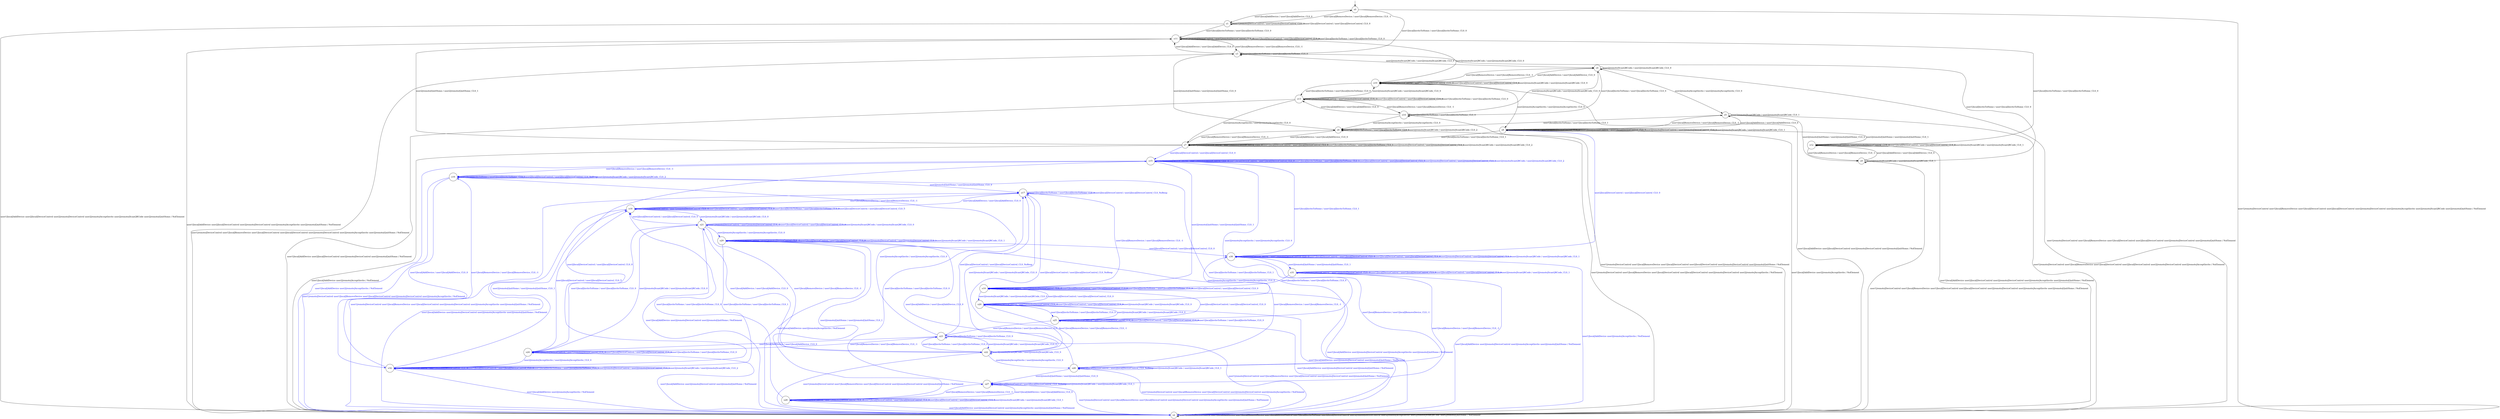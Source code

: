 digraph g {

	s0 [shape="circle" label="s0"];
	s1 [shape="circle" label="s1"];
	s2 [shape="circle" label="s2"];
	s3 [shape="circle" label="s3"];
	s4 [shape="circle" label="s4"];
	s5 [shape="circle" label="s5"];
	s6 [shape="circle" label="s6"];
	s7 [shape="circle" label="s7"];
	s8 [shape="circle" label="s8"];
	s9 [shape="circle" label="s9"];
	s10 [shape="circle" label="s10"];
	s11 [shape="circle" label="s11"];
	s12 [shape="circle" label="s12"];
	s13 [shape="circle" label="s13"];
	s14 [shape="circle" label="s14"];
	s15 [shape="circle" label="s15"];
	s16 [shape="circle" label="s16"];
	s17 [shape="circle" label="s17"];
	s18 [shape="circle" label="s18"];
	s19 [shape="circle" label="s19"];
	s20 [shape="circle" label="s20"];
	s21 [shape="circle" label="s21"];
	s22 [shape="circle" label="s22"];
	s23 [shape="circle" label="s23"];
	s24 [shape="circle" label="s24"];
	s25 [shape="circle" label="s25"];
	s26 [shape="circle" label="s26"];
	s27 [shape="circle" label="s27"];
	s28 [shape="circle" label="s28"];
	s29 [shape="circle" label="s29"];
	s30 [shape="circle" label="s30"];
	s31 [shape="circle" label="s31"];
	s32 [shape="circle" label="s32"];
	s0 -> s2 [label="user1|remote|DeviceControl user1|local|RemoveDevice user1|local|DeviceControl user2|local|DeviceControl user2|remote|DeviceControl user2|remote|AcceptInvite user2|remote|ScanQRCode user2|remote|QuitHome / NoElement", color="black", fontcolor="black"];
	s0 -> s1 [label="user1|local|AddDevice / user1|local|AddDevice_CLS_0", color="black", fontcolor="black"];
	s0 -> s3 [label="user1|local|InviteToHome / user1|local|InviteToHome_CLS_0", color="black", fontcolor="black"];
	s1 -> s1 [label="user1|remote|DeviceControl / user1|remote|DeviceControl_CLS_-1", color="black", fontcolor="black"];
	s1 -> s1 [label="user1|local|DeviceControl / user1|local|DeviceControl_CLS_0", color="black", fontcolor="black"];
	s1 -> s2 [label="user1|local|AddDevice user2|local|DeviceControl user2|remote|DeviceControl user2|remote|AcceptInvite user2|remote|ScanQRCode user2|remote|QuitHome / NoElement", color="black", fontcolor="black"];
	s1 -> s0 [label="user1|local|RemoveDevice / user1|local|RemoveDevice_CLS_-1", color="black", fontcolor="black"];
	s1 -> s11 [label="user1|local|InviteToHome / user1|local|InviteToHome_CLS_0", color="black", fontcolor="black"];
	s2 -> s2 [label="user1|remote|DeviceControl user1|local|AddDevice user1|local|RemoveDevice user1|local|DeviceControl user1|local|InviteToHome user2|local|DeviceControl user2|remote|DeviceControl user2|remote|AcceptInvite user2|remote|ScanQRCode user2|remote|QuitHome / NoElement", color="black", fontcolor="black"];
	s3 -> s2 [label="user1|remote|DeviceControl user1|local|RemoveDevice user1|local|DeviceControl user2|local|DeviceControl user2|remote|DeviceControl user2|remote|AcceptInvite user2|remote|QuitHome / NoElement", color="black", fontcolor="black"];
	s3 -> s11 [label="user1|local|AddDevice / user1|local|AddDevice_CLS_0", color="black", fontcolor="black"];
	s3 -> s3 [label="user1|local|InviteToHome / user1|local|InviteToHome_CLS_0", color="black", fontcolor="black"];
	s3 -> s4 [label="user2|remote|ScanQRCode / user2|remote|ScanQRCode_CLS_0", color="black", fontcolor="black"];
	s4 -> s2 [label="user1|remote|DeviceControl user1|local|RemoveDevice user1|local|DeviceControl user2|local|DeviceControl user2|remote|DeviceControl user2|remote|QuitHome / NoElement", color="black", fontcolor="black"];
	s4 -> s10 [label="user1|local|AddDevice / user1|local|AddDevice_CLS_0", color="black", fontcolor="black"];
	s4 -> s14 [label="user1|local|InviteToHome / user1|local|InviteToHome_CLS_0", color="black", fontcolor="black"];
	s4 -> s5 [label="user2|remote|AcceptInvite / user2|remote|AcceptInvite_CLS_0", color="black", fontcolor="black"];
	s4 -> s4 [label="user2|remote|ScanQRCode / user2|remote|ScanQRCode_CLS_0", color="black", fontcolor="black"];
	s5 -> s2 [label="user1|remote|DeviceControl user1|local|RemoveDevice user1|local|DeviceControl user2|local|DeviceControl user2|remote|DeviceControl user2|remote|AcceptInvite / NoElement", color="black", fontcolor="black"];
	s5 -> s8 [label="user1|local|AddDevice / user1|local|AddDevice_CLS_0", color="black", fontcolor="black"];
	s5 -> s6 [label="user1|local|InviteToHome / user1|local|InviteToHome_CLS_1", color="black", fontcolor="black"];
	s5 -> s5 [label="user2|remote|ScanQRCode / user2|remote|ScanQRCode_CLS_1", color="black", fontcolor="black"];
	s5 -> s9 [label="user2|remote|QuitHome / user2|remote|QuitHome_CLS_0", color="black", fontcolor="black"];
	s6 -> s2 [label="user1|remote|DeviceControl user1|local|RemoveDevice user1|local|DeviceControl user2|local|DeviceControl user2|remote|DeviceControl user2|remote|AcceptInvite / NoElement", color="black", fontcolor="black"];
	s6 -> s7 [label="user1|local|AddDevice / user1|local|AddDevice_CLS_0", color="black", fontcolor="black"];
	s6 -> s6 [label="user1|local|InviteToHome / user1|local|InviteToHome_CLS_1", color="black", fontcolor="black"];
	s6 -> s6 [label="user2|remote|ScanQRCode / user2|remote|ScanQRCode_CLS_2", color="black", fontcolor="black"];
	s6 -> s3 [label="user2|remote|QuitHome / user2|remote|QuitHome_CLS_0", color="black", fontcolor="black"];
	s7 -> s7 [label="user1|remote|DeviceControl / user1|remote|DeviceControl_CLS_-1", color="black", fontcolor="black"];
	s7 -> s7 [label="user1|local|DeviceControl / user1|local|DeviceControl_CLS_0", color="black", fontcolor="black"];
	s7 -> s7 [label="user1|local|InviteToHome / user1|local|InviteToHome_CLS_1", color="black", fontcolor="black"];
	s7 -> s7 [label="user2|remote|DeviceControl / user2|remote|DeviceControl_CLS_1", color="black", fontcolor="black"];
	s7 -> s7 [label="user2|remote|ScanQRCode / user2|remote|ScanQRCode_CLS_2", color="black", fontcolor="black"];
	s7 -> s2 [label="user1|local|AddDevice user2|remote|AcceptInvite / NoElement", color="black", fontcolor="black"];
	s7 -> s6 [label="user1|local|RemoveDevice / user1|local|RemoveDevice_CLS_-1", color="black", fontcolor="black"];
	s7 -> s15 [label="user2|local|DeviceControl / user2|local|DeviceControl_CLS_0", color="blue", fontcolor="blue"];
	s7 -> s11 [label="user2|remote|QuitHome / user2|remote|QuitHome_CLS_1", color="black", fontcolor="black"];
	s8 -> s8 [label="user1|remote|DeviceControl / user1|remote|DeviceControl_CLS_-1", color="black", fontcolor="black"];
	s8 -> s8 [label="user1|local|DeviceControl / user1|local|DeviceControl_CLS_0", color="black", fontcolor="black"];
	s8 -> s8 [label="user2|remote|DeviceControl / user2|remote|DeviceControl_CLS_1", color="black", fontcolor="black"];
	s8 -> s8 [label="user2|remote|ScanQRCode / user2|remote|ScanQRCode_CLS_1", color="black", fontcolor="black"];
	s8 -> s2 [label="user1|local|AddDevice user2|remote|AcceptInvite / NoElement", color="black", fontcolor="black"];
	s8 -> s5 [label="user1|local|RemoveDevice / user1|local|RemoveDevice_CLS_-1", color="black", fontcolor="black"];
	s8 -> s7 [label="user1|local|InviteToHome / user1|local|InviteToHome_CLS_1", color="black", fontcolor="black"];
	s8 -> s30 [label="user2|local|DeviceControl / user2|local|DeviceControl_CLS_0", color="blue", fontcolor="blue"];
	s8 -> s12 [label="user2|remote|QuitHome / user2|remote|QuitHome_CLS_1", color="black", fontcolor="black"];
	s9 -> s2 [label="user1|remote|DeviceControl user1|local|RemoveDevice user1|local|DeviceControl user2|local|DeviceControl user2|remote|DeviceControl user2|remote|AcceptInvite user2|remote|QuitHome / NoElement", color="black", fontcolor="black"];
	s9 -> s12 [label="user1|local|AddDevice / user1|local|AddDevice_CLS_0", color="black", fontcolor="black"];
	s9 -> s3 [label="user1|local|InviteToHome / user1|local|InviteToHome_CLS_0", color="black", fontcolor="black"];
	s9 -> s9 [label="user2|remote|ScanQRCode / user2|remote|ScanQRCode_CLS_1", color="black", fontcolor="black"];
	s10 -> s10 [label="user1|remote|DeviceControl / user1|remote|DeviceControl_CLS_-1", color="black", fontcolor="black"];
	s10 -> s10 [label="user1|local|DeviceControl / user1|local|DeviceControl_CLS_0", color="black", fontcolor="black"];
	s10 -> s10 [label="user2|remote|ScanQRCode / user2|remote|ScanQRCode_CLS_0", color="black", fontcolor="black"];
	s10 -> s2 [label="user1|local|AddDevice user2|local|DeviceControl user2|remote|DeviceControl user2|remote|QuitHome / NoElement", color="black", fontcolor="black"];
	s10 -> s4 [label="user1|local|RemoveDevice / user1|local|RemoveDevice_CLS_-1", color="black", fontcolor="black"];
	s10 -> s13 [label="user1|local|InviteToHome / user1|local|InviteToHome_CLS_0", color="black", fontcolor="black"];
	s10 -> s8 [label="user2|remote|AcceptInvite / user2|remote|AcceptInvite_CLS_0", color="black", fontcolor="black"];
	s11 -> s11 [label="user1|remote|DeviceControl / user1|remote|DeviceControl_CLS_-1", color="black", fontcolor="black"];
	s11 -> s11 [label="user1|local|DeviceControl / user1|local|DeviceControl_CLS_0", color="black", fontcolor="black"];
	s11 -> s11 [label="user1|local|InviteToHome / user1|local|InviteToHome_CLS_0", color="black", fontcolor="black"];
	s11 -> s2 [label="user1|local|AddDevice user2|local|DeviceControl user2|remote|DeviceControl user2|remote|AcceptInvite user2|remote|QuitHome / NoElement", color="black", fontcolor="black"];
	s11 -> s3 [label="user1|local|RemoveDevice / user1|local|RemoveDevice_CLS_-1", color="black", fontcolor="black"];
	s11 -> s10 [label="user2|remote|ScanQRCode / user2|remote|ScanQRCode_CLS_0", color="black", fontcolor="black"];
	s12 -> s12 [label="user1|remote|DeviceControl / user1|remote|DeviceControl_CLS_-1", color="black", fontcolor="black"];
	s12 -> s12 [label="user1|local|DeviceControl / user1|local|DeviceControl_CLS_0", color="black", fontcolor="black"];
	s12 -> s12 [label="user2|remote|ScanQRCode / user2|remote|ScanQRCode_CLS_1", color="black", fontcolor="black"];
	s12 -> s2 [label="user1|local|AddDevice user2|local|DeviceControl user2|remote|DeviceControl user2|remote|AcceptInvite user2|remote|QuitHome / NoElement", color="black", fontcolor="black"];
	s12 -> s9 [label="user1|local|RemoveDevice / user1|local|RemoveDevice_CLS_-1", color="black", fontcolor="black"];
	s12 -> s11 [label="user1|local|InviteToHome / user1|local|InviteToHome_CLS_0", color="black", fontcolor="black"];
	s13 -> s13 [label="user1|remote|DeviceControl / user1|remote|DeviceControl_CLS_-1", color="black", fontcolor="black"];
	s13 -> s13 [label="user1|local|DeviceControl / user1|local|DeviceControl_CLS_0", color="black", fontcolor="black"];
	s13 -> s13 [label="user1|local|InviteToHome / user1|local|InviteToHome_CLS_0", color="black", fontcolor="black"];
	s13 -> s2 [label="user1|local|AddDevice user2|local|DeviceControl user2|remote|DeviceControl user2|remote|QuitHome / NoElement", color="black", fontcolor="black"];
	s13 -> s14 [label="user1|local|RemoveDevice / user1|local|RemoveDevice_CLS_-1", color="black", fontcolor="black"];
	s13 -> s7 [label="user2|remote|AcceptInvite / user2|remote|AcceptInvite_CLS_0", color="black", fontcolor="black"];
	s13 -> s10 [label="user2|remote|ScanQRCode / user2|remote|ScanQRCode_CLS_0", color="black", fontcolor="black"];
	s14 -> s2 [label="user1|remote|DeviceControl user1|local|RemoveDevice user1|local|DeviceControl user2|local|DeviceControl user2|remote|DeviceControl user2|remote|QuitHome / NoElement", color="black", fontcolor="black"];
	s14 -> s13 [label="user1|local|AddDevice / user1|local|AddDevice_CLS_0", color="black", fontcolor="black"];
	s14 -> s14 [label="user1|local|InviteToHome / user1|local|InviteToHome_CLS_0", color="black", fontcolor="black"];
	s14 -> s6 [label="user2|remote|AcceptInvite / user2|remote|AcceptInvite_CLS_0", color="black", fontcolor="black"];
	s14 -> s4 [label="user2|remote|ScanQRCode / user2|remote|ScanQRCode_CLS_0", color="black", fontcolor="black"];
	s15 -> s15 [label="user1|remote|DeviceControl / user1|remote|DeviceControl_CLS_-1", color="blue", fontcolor="blue"];
	s15 -> s15 [label="user1|local|DeviceControl / user1|local|DeviceControl_CLS_0", color="blue", fontcolor="blue"];
	s15 -> s15 [label="user1|local|InviteToHome / user1|local|InviteToHome_CLS_1", color="blue", fontcolor="blue"];
	s15 -> s15 [label="user2|local|DeviceControl / user2|local|DeviceControl_CLS_0", color="blue", fontcolor="blue"];
	s15 -> s15 [label="user2|remote|DeviceControl / user2|remote|DeviceControl_CLS_1", color="blue", fontcolor="blue"];
	s15 -> s15 [label="user2|remote|ScanQRCode / user2|remote|ScanQRCode_CLS_2", color="blue", fontcolor="blue"];
	s15 -> s2 [label="user1|local|AddDevice user2|remote|AcceptInvite / NoElement", color="blue", fontcolor="blue"];
	s15 -> s16 [label="user1|local|RemoveDevice / user1|local|RemoveDevice_CLS_-1", color="blue", fontcolor="blue"];
	s15 -> s19 [label="user2|remote|QuitHome / user2|remote|QuitHome_CLS_1", color="blue", fontcolor="blue"];
	s16 -> s2 [label="user1|remote|DeviceControl user1|local|RemoveDevice user1|local|DeviceControl user2|remote|DeviceControl user2|remote|AcceptInvite / NoElement", color="blue", fontcolor="blue"];
	s16 -> s32 [label="user1|local|AddDevice / user1|local|AddDevice_CLS_0", color="blue", fontcolor="blue"];
	s16 -> s16 [label="user1|local|InviteToHome / user1|local|InviteToHome_CLS_1", color="blue", fontcolor="blue"];
	s16 -> s16 [label="user2|local|DeviceControl / user2|local|DeviceControl_CLS_NoResp", color="blue", fontcolor="blue"];
	s16 -> s16 [label="user2|remote|ScanQRCode / user2|remote|ScanQRCode_CLS_2", color="blue", fontcolor="blue"];
	s16 -> s17 [label="user2|remote|QuitHome / user2|remote|QuitHome_CLS_0", color="blue", fontcolor="blue"];
	s17 -> s2 [label="user1|remote|DeviceControl user1|local|RemoveDevice user1|local|DeviceControl user2|remote|DeviceControl user2|remote|AcceptInvite user2|remote|QuitHome / NoElement", color="blue", fontcolor="blue"];
	s17 -> s18 [label="user1|local|AddDevice / user1|local|AddDevice_CLS_0", color="blue", fontcolor="blue"];
	s17 -> s17 [label="user1|local|InviteToHome / user1|local|InviteToHome_CLS_0", color="blue", fontcolor="blue"];
	s17 -> s17 [label="user2|local|DeviceControl / user2|local|DeviceControl_CLS_NoResp", color="blue", fontcolor="blue"];
	s17 -> s22 [label="user2|remote|ScanQRCode / user2|remote|ScanQRCode_CLS_0", color="blue", fontcolor="blue"];
	s18 -> s18 [label="user1|remote|DeviceControl / user1|remote|DeviceControl_CLS_-1", color="blue", fontcolor="blue"];
	s18 -> s18 [label="user1|local|DeviceControl / user1|local|DeviceControl_CLS_0", color="blue", fontcolor="blue"];
	s18 -> s18 [label="user1|local|InviteToHome / user1|local|InviteToHome_CLS_0", color="blue", fontcolor="blue"];
	s18 -> s18 [label="user2|local|DeviceControl / user2|local|DeviceControl_CLS_5", color="blue", fontcolor="blue"];
	s18 -> s2 [label="user1|local|AddDevice user2|remote|DeviceControl user2|remote|AcceptInvite user2|remote|QuitHome / NoElement", color="blue", fontcolor="blue"];
	s18 -> s17 [label="user1|local|RemoveDevice / user1|local|RemoveDevice_CLS_-1", color="blue", fontcolor="blue"];
	s18 -> s21 [label="user2|remote|ScanQRCode / user2|remote|ScanQRCode_CLS_0", color="blue", fontcolor="blue"];
	s19 -> s19 [label="user1|remote|DeviceControl / user1|remote|DeviceControl_CLS_-1", color="blue", fontcolor="blue"];
	s19 -> s19 [label="user1|local|DeviceControl / user1|local|DeviceControl_CLS_0", color="blue", fontcolor="blue"];
	s19 -> s19 [label="user1|local|InviteToHome / user1|local|InviteToHome_CLS_0", color="blue", fontcolor="blue"];
	s19 -> s19 [label="user2|local|DeviceControl / user2|local|DeviceControl_CLS_0", color="blue", fontcolor="blue"];
	s19 -> s2 [label="user1|local|AddDevice user2|remote|DeviceControl user2|remote|AcceptInvite user2|remote|QuitHome / NoElement", color="blue", fontcolor="blue"];
	s19 -> s17 [label="user1|local|RemoveDevice / user1|local|RemoveDevice_CLS_-1", color="blue", fontcolor="blue"];
	s19 -> s20 [label="user2|remote|ScanQRCode / user2|remote|ScanQRCode_CLS_0", color="blue", fontcolor="blue"];
	s20 -> s20 [label="user1|remote|DeviceControl / user1|remote|DeviceControl_CLS_-1", color="blue", fontcolor="blue"];
	s20 -> s20 [label="user1|local|DeviceControl / user1|local|DeviceControl_CLS_0", color="blue", fontcolor="blue"];
	s20 -> s20 [label="user2|remote|ScanQRCode / user2|remote|ScanQRCode_CLS_0", color="blue", fontcolor="blue"];
	s20 -> s2 [label="user1|local|AddDevice user2|remote|DeviceControl user2|remote|QuitHome / NoElement", color="blue", fontcolor="blue"];
	s20 -> s22 [label="user1|local|RemoveDevice / user1|local|RemoveDevice_CLS_-1", color="blue", fontcolor="blue"];
	s20 -> s25 [label="user1|local|InviteToHome / user1|local|InviteToHome_CLS_0", color="blue", fontcolor="blue"];
	s20 -> s19 [label="user2|local|DeviceControl / user2|local|DeviceControl_CLS_0", color="blue", fontcolor="blue"];
	s20 -> s30 [label="user2|remote|AcceptInvite / user2|remote|AcceptInvite_CLS_0", color="blue", fontcolor="blue"];
	s21 -> s21 [label="user1|remote|DeviceControl / user1|remote|DeviceControl_CLS_-1", color="blue", fontcolor="blue"];
	s21 -> s21 [label="user1|local|DeviceControl / user1|local|DeviceControl_CLS_0", color="blue", fontcolor="blue"];
	s21 -> s21 [label="user2|remote|ScanQRCode / user2|remote|ScanQRCode_CLS_0", color="blue", fontcolor="blue"];
	s21 -> s2 [label="user1|local|AddDevice user2|remote|DeviceControl user2|remote|QuitHome / NoElement", color="blue", fontcolor="blue"];
	s21 -> s22 [label="user1|local|RemoveDevice / user1|local|RemoveDevice_CLS_-1", color="blue", fontcolor="blue"];
	s21 -> s24 [label="user1|local|InviteToHome / user1|local|InviteToHome_CLS_0", color="blue", fontcolor="blue"];
	s21 -> s18 [label="user2|local|DeviceControl / user2|local|DeviceControl_CLS_5", color="blue", fontcolor="blue"];
	s21 -> s29 [label="user2|remote|AcceptInvite / user2|remote|AcceptInvite_CLS_0", color="blue", fontcolor="blue"];
	s22 -> s2 [label="user1|remote|DeviceControl user1|local|RemoveDevice user1|local|DeviceControl user2|remote|DeviceControl user2|remote|QuitHome / NoElement", color="blue", fontcolor="blue"];
	s22 -> s21 [label="user1|local|AddDevice / user1|local|AddDevice_CLS_0", color="blue", fontcolor="blue"];
	s22 -> s23 [label="user1|local|InviteToHome / user1|local|InviteToHome_CLS_0", color="blue", fontcolor="blue"];
	s22 -> s17 [label="user2|local|DeviceControl / user2|local|DeviceControl_CLS_NoResp", color="blue", fontcolor="blue"];
	s22 -> s26 [label="user2|remote|AcceptInvite / user2|remote|AcceptInvite_CLS_0", color="blue", fontcolor="blue"];
	s22 -> s22 [label="user2|remote|ScanQRCode / user2|remote|ScanQRCode_CLS_0", color="blue", fontcolor="blue"];
	s23 -> s2 [label="user1|remote|DeviceControl user1|local|RemoveDevice user1|local|DeviceControl user2|remote|DeviceControl user2|remote|QuitHome / NoElement", color="blue", fontcolor="blue"];
	s23 -> s24 [label="user1|local|AddDevice / user1|local|AddDevice_CLS_0", color="blue", fontcolor="blue"];
	s23 -> s23 [label="user1|local|InviteToHome / user1|local|InviteToHome_CLS_0", color="blue", fontcolor="blue"];
	s23 -> s17 [label="user2|local|DeviceControl / user2|local|DeviceControl_CLS_NoResp", color="blue", fontcolor="blue"];
	s23 -> s16 [label="user2|remote|AcceptInvite / user2|remote|AcceptInvite_CLS_0", color="blue", fontcolor="blue"];
	s23 -> s22 [label="user2|remote|ScanQRCode / user2|remote|ScanQRCode_CLS_0", color="blue", fontcolor="blue"];
	s24 -> s24 [label="user1|remote|DeviceControl / user1|remote|DeviceControl_CLS_-1", color="blue", fontcolor="blue"];
	s24 -> s24 [label="user1|local|DeviceControl / user1|local|DeviceControl_CLS_0", color="blue", fontcolor="blue"];
	s24 -> s24 [label="user1|local|InviteToHome / user1|local|InviteToHome_CLS_0", color="blue", fontcolor="blue"];
	s24 -> s2 [label="user1|local|AddDevice user2|remote|DeviceControl user2|remote|QuitHome / NoElement", color="blue", fontcolor="blue"];
	s24 -> s23 [label="user1|local|RemoveDevice / user1|local|RemoveDevice_CLS_-1", color="blue", fontcolor="blue"];
	s24 -> s18 [label="user2|local|DeviceControl / user2|local|DeviceControl_CLS_5", color="blue", fontcolor="blue"];
	s24 -> s32 [label="user2|remote|AcceptInvite / user2|remote|AcceptInvite_CLS_0", color="blue", fontcolor="blue"];
	s24 -> s21 [label="user2|remote|ScanQRCode / user2|remote|ScanQRCode_CLS_0", color="blue", fontcolor="blue"];
	s25 -> s25 [label="user1|remote|DeviceControl / user1|remote|DeviceControl_CLS_-1", color="blue", fontcolor="blue"];
	s25 -> s25 [label="user1|local|DeviceControl / user1|local|DeviceControl_CLS_0", color="blue", fontcolor="blue"];
	s25 -> s25 [label="user1|local|InviteToHome / user1|local|InviteToHome_CLS_0", color="blue", fontcolor="blue"];
	s25 -> s2 [label="user1|local|AddDevice user2|remote|DeviceControl user2|remote|QuitHome / NoElement", color="blue", fontcolor="blue"];
	s25 -> s23 [label="user1|local|RemoveDevice / user1|local|RemoveDevice_CLS_-1", color="blue", fontcolor="blue"];
	s25 -> s19 [label="user2|local|DeviceControl / user2|local|DeviceControl_CLS_0", color="blue", fontcolor="blue"];
	s25 -> s15 [label="user2|remote|AcceptInvite / user2|remote|AcceptInvite_CLS_0", color="blue", fontcolor="blue"];
	s25 -> s20 [label="user2|remote|ScanQRCode / user2|remote|ScanQRCode_CLS_0", color="blue", fontcolor="blue"];
	s26 -> s2 [label="user1|remote|DeviceControl user1|local|RemoveDevice user1|local|DeviceControl user2|remote|DeviceControl user2|remote|AcceptInvite / NoElement", color="blue", fontcolor="blue"];
	s26 -> s29 [label="user1|local|AddDevice / user1|local|AddDevice_CLS_0", color="blue", fontcolor="blue"];
	s26 -> s16 [label="user1|local|InviteToHome / user1|local|InviteToHome_CLS_1", color="blue", fontcolor="blue"];
	s26 -> s26 [label="user2|local|DeviceControl / user2|local|DeviceControl_CLS_NoResp", color="blue", fontcolor="blue"];
	s26 -> s26 [label="user2|remote|ScanQRCode / user2|remote|ScanQRCode_CLS_1", color="blue", fontcolor="blue"];
	s26 -> s27 [label="user2|remote|QuitHome / user2|remote|QuitHome_CLS_0", color="blue", fontcolor="blue"];
	s27 -> s2 [label="user1|remote|DeviceControl user1|local|RemoveDevice user1|local|DeviceControl user2|remote|DeviceControl user2|remote|AcceptInvite user2|remote|QuitHome / NoElement", color="blue", fontcolor="blue"];
	s27 -> s28 [label="user1|local|AddDevice / user1|local|AddDevice_CLS_0", color="blue", fontcolor="blue"];
	s27 -> s17 [label="user1|local|InviteToHome / user1|local|InviteToHome_CLS_0", color="blue", fontcolor="blue"];
	s27 -> s27 [label="user2|local|DeviceControl / user2|local|DeviceControl_CLS_NoResp", color="blue", fontcolor="blue"];
	s27 -> s27 [label="user2|remote|ScanQRCode / user2|remote|ScanQRCode_CLS_1", color="blue", fontcolor="blue"];
	s28 -> s28 [label="user1|remote|DeviceControl / user1|remote|DeviceControl_CLS_-1", color="blue", fontcolor="blue"];
	s28 -> s28 [label="user1|local|DeviceControl / user1|local|DeviceControl_CLS_0", color="blue", fontcolor="blue"];
	s28 -> s28 [label="user2|local|DeviceControl / user2|local|DeviceControl_CLS_5", color="blue", fontcolor="blue"];
	s28 -> s28 [label="user2|remote|ScanQRCode / user2|remote|ScanQRCode_CLS_1", color="blue", fontcolor="blue"];
	s28 -> s2 [label="user1|local|AddDevice user2|remote|DeviceControl user2|remote|AcceptInvite user2|remote|QuitHome / NoElement", color="blue", fontcolor="blue"];
	s28 -> s27 [label="user1|local|RemoveDevice / user1|local|RemoveDevice_CLS_-1", color="blue", fontcolor="blue"];
	s28 -> s18 [label="user1|local|InviteToHome / user1|local|InviteToHome_CLS_0", color="blue", fontcolor="blue"];
	s29 -> s29 [label="user1|remote|DeviceControl / user1|remote|DeviceControl_CLS_-1", color="blue", fontcolor="blue"];
	s29 -> s29 [label="user1|local|DeviceControl / user1|local|DeviceControl_CLS_0", color="blue", fontcolor="blue"];
	s29 -> s29 [label="user2|remote|DeviceControl / user2|remote|DeviceControl_CLS_1", color="blue", fontcolor="blue"];
	s29 -> s29 [label="user2|remote|ScanQRCode / user2|remote|ScanQRCode_CLS_1", color="blue", fontcolor="blue"];
	s29 -> s2 [label="user1|local|AddDevice user2|remote|AcceptInvite / NoElement", color="blue", fontcolor="blue"];
	s29 -> s26 [label="user1|local|RemoveDevice / user1|local|RemoveDevice_CLS_-1", color="blue", fontcolor="blue"];
	s29 -> s32 [label="user1|local|InviteToHome / user1|local|InviteToHome_CLS_1", color="blue", fontcolor="blue"];
	s29 -> s30 [label="user2|local|DeviceControl / user2|local|DeviceControl_CLS_0", color="blue", fontcolor="blue"];
	s29 -> s28 [label="user2|remote|QuitHome / user2|remote|QuitHome_CLS_1", color="blue", fontcolor="blue"];
	s30 -> s30 [label="user1|remote|DeviceControl / user1|remote|DeviceControl_CLS_-1", color="blue", fontcolor="blue"];
	s30 -> s30 [label="user1|local|DeviceControl / user1|local|DeviceControl_CLS_0", color="blue", fontcolor="blue"];
	s30 -> s30 [label="user2|local|DeviceControl / user2|local|DeviceControl_CLS_0", color="blue", fontcolor="blue"];
	s30 -> s30 [label="user2|remote|DeviceControl / user2|remote|DeviceControl_CLS_1", color="blue", fontcolor="blue"];
	s30 -> s30 [label="user2|remote|ScanQRCode / user2|remote|ScanQRCode_CLS_1", color="blue", fontcolor="blue"];
	s30 -> s2 [label="user1|local|AddDevice user2|remote|AcceptInvite / NoElement", color="blue", fontcolor="blue"];
	s30 -> s26 [label="user1|local|RemoveDevice / user1|local|RemoveDevice_CLS_-1", color="blue", fontcolor="blue"];
	s30 -> s15 [label="user1|local|InviteToHome / user1|local|InviteToHome_CLS_1", color="blue", fontcolor="blue"];
	s30 -> s31 [label="user2|remote|QuitHome / user2|remote|QuitHome_CLS_1", color="blue", fontcolor="blue"];
	s31 -> s31 [label="user1|remote|DeviceControl / user1|remote|DeviceControl_CLS_-1", color="blue", fontcolor="blue"];
	s31 -> s31 [label="user1|local|DeviceControl / user1|local|DeviceControl_CLS_0", color="blue", fontcolor="blue"];
	s31 -> s31 [label="user2|local|DeviceControl / user2|local|DeviceControl_CLS_0", color="blue", fontcolor="blue"];
	s31 -> s31 [label="user2|remote|ScanQRCode / user2|remote|ScanQRCode_CLS_1", color="blue", fontcolor="blue"];
	s31 -> s2 [label="user1|local|AddDevice user2|remote|DeviceControl user2|remote|AcceptInvite user2|remote|QuitHome / NoElement", color="blue", fontcolor="blue"];
	s31 -> s27 [label="user1|local|RemoveDevice / user1|local|RemoveDevice_CLS_-1", color="blue", fontcolor="blue"];
	s31 -> s19 [label="user1|local|InviteToHome / user1|local|InviteToHome_CLS_0", color="blue", fontcolor="blue"];
	s32 -> s32 [label="user1|remote|DeviceControl / user1|remote|DeviceControl_CLS_-1", color="blue", fontcolor="blue"];
	s32 -> s32 [label="user1|local|DeviceControl / user1|local|DeviceControl_CLS_0", color="blue", fontcolor="blue"];
	s32 -> s32 [label="user1|local|InviteToHome / user1|local|InviteToHome_CLS_1", color="blue", fontcolor="blue"];
	s32 -> s32 [label="user2|remote|DeviceControl / user2|remote|DeviceControl_CLS_1", color="blue", fontcolor="blue"];
	s32 -> s32 [label="user2|remote|ScanQRCode / user2|remote|ScanQRCode_CLS_2", color="blue", fontcolor="blue"];
	s32 -> s2 [label="user1|local|AddDevice user2|remote|AcceptInvite / NoElement", color="blue", fontcolor="blue"];
	s32 -> s16 [label="user1|local|RemoveDevice / user1|local|RemoveDevice_CLS_-1", color="blue", fontcolor="blue"];
	s32 -> s15 [label="user2|local|DeviceControl / user2|local|DeviceControl_CLS_0", color="blue", fontcolor="blue"];
	s32 -> s18 [label="user2|remote|QuitHome / user2|remote|QuitHome_CLS_1", color="blue", fontcolor="blue"];

__start0 [label="" shape="none" width="0" height="0"];
__start0 -> s0;

}
